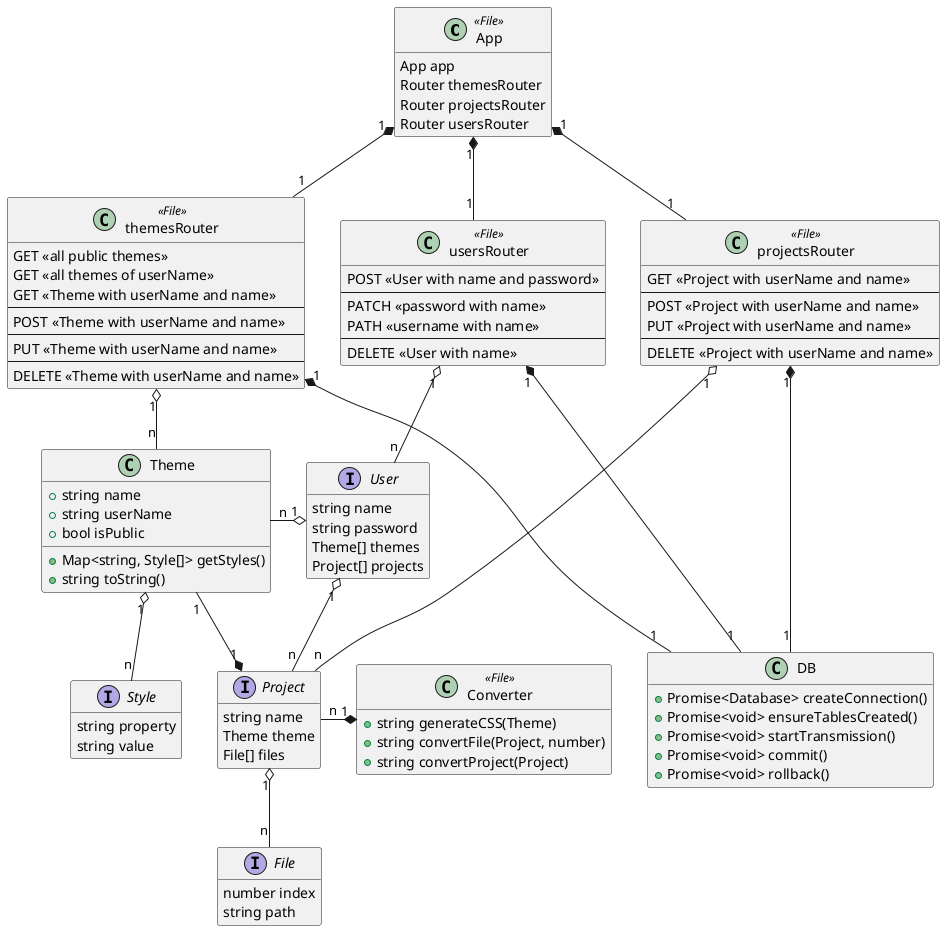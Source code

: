 @startuml
hide empty fields
hide empty methods

class App <<File>>
{
  App app
  Router themesRouter
  Router projectsRouter
  Router usersRouter
}

class themesRouter <<File>>
{
  GET <<all public themes>>
  GET <<all themes of userName>>
  GET <<Theme with userName and name>>
  --
  POST <<Theme with userName and name>>
  --
  PUT <<Theme with userName and name>>
  --
  DELETE <<Theme with userName and name>>
}

class projectsRouter <<File>>
{
  GET <<Project with userName and name>>
  --
  POST <<Project with userName and name>>
  PUT <<Project with userName and name>>
  --
  DELETE <<Project with userName and name>>
}

class usersRouter <<File>>
{
  POST <<User with name and password>>
  --
  PATCH <<password with name>>
  PATH <<username with name>>
  --
  DELETE <<User with name>>
}

class DB
{
  +Promise<Database> createConnection()
  +Promise<void> ensureTablesCreated()
  +Promise<void> startTransmission()
  +Promise<void> commit()
  +Promise<void> rollback()
}

interface Project
{
  string name
  Theme theme
  File[] files
}

interface File
{
  number index
  string path
}

interface User
{
  string name
  string password
  Theme[] themes
  Project[] projects
}

interface Style
{
  string property
  string value
}

class Theme
{
  +string name
  +string userName
  +bool isPublic
  +Map<string, Style[]> getStyles()
  +string toString()
}

class Converter <<File>>
{
  +string generateCSS(Theme)
  +string convertFile(Project, number)
  +string convertProject(Project)
}

User "1" o-- "n" Project
User "1" o-l- "n" Theme
Project "1" *-l- "1" Theme
Converter "1" *-l- "n" Project
Theme "1" o-- "n" Style
Project "1" o-- "n" File
App "1" *-- "1" themesRouter
App "1" *-- "1" projectsRouter
App "1" *-- "1" usersRouter
themesRouter "1" o-- "n" Theme
projectsRouter "1" o-- "n" Project
usersRouter "1" o-- "n" User
themesRouter "1" *--- "1" DB
projectsRouter "1" *--- "1" DB
usersRouter "1" *--- "1" DB

@enduml